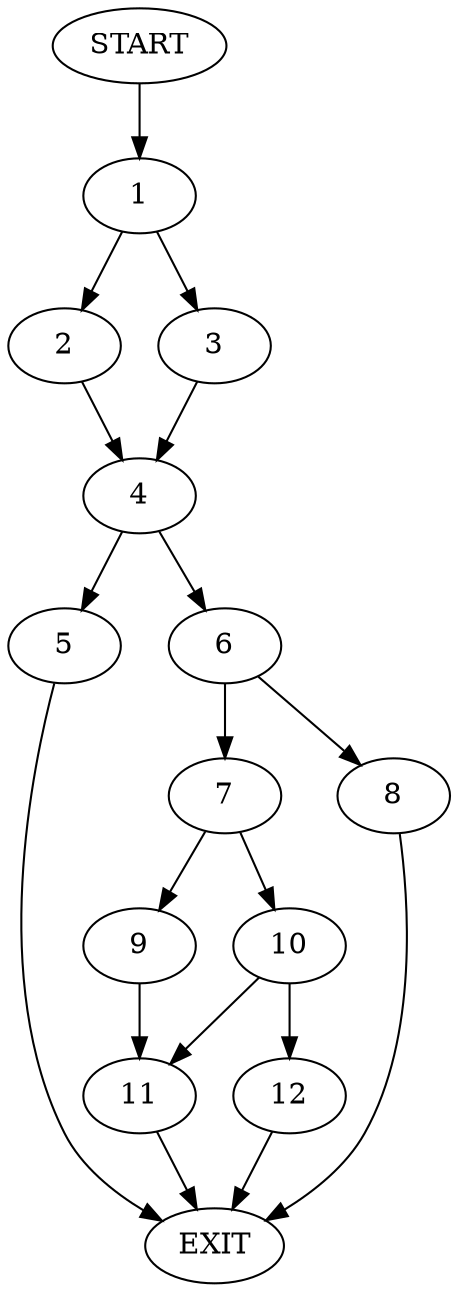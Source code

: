 digraph {
0 [label="START"]
13 [label="EXIT"]
0 -> 1
1 -> 2
1 -> 3
3 -> 4
2 -> 4
4 -> 5
4 -> 6
6 -> 7
6 -> 8
5 -> 13
7 -> 9
7 -> 10
8 -> 13
10 -> 11
10 -> 12
9 -> 11
12 -> 13
11 -> 13
}
